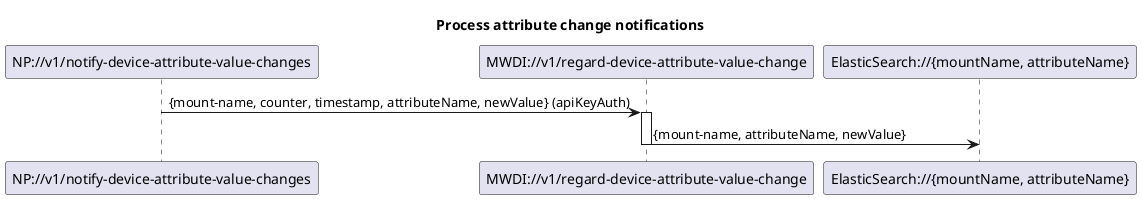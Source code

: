 @startuml 023_NotificationBasedAttributeUpdate
skinparam responseMessageBelowArrow true

title Process attribute change notifications

participant "NP://v1/notify-device-attribute-value-changes" as subscription
participant "MWDI://v1/regard-device-attribute-value-change" as regardAttributeChange
participant "ElasticSearch://{mountName, attributeName}" as es

subscription -> regardAttributeChange: {mount-name, counter, timestamp, attributeName, newValue} (apiKeyAuth)
activate regardAttributeChange

regardAttributeChange -> es: {mount-name, attributeName, newValue}
deactivate regardAttributeChange

@enduml